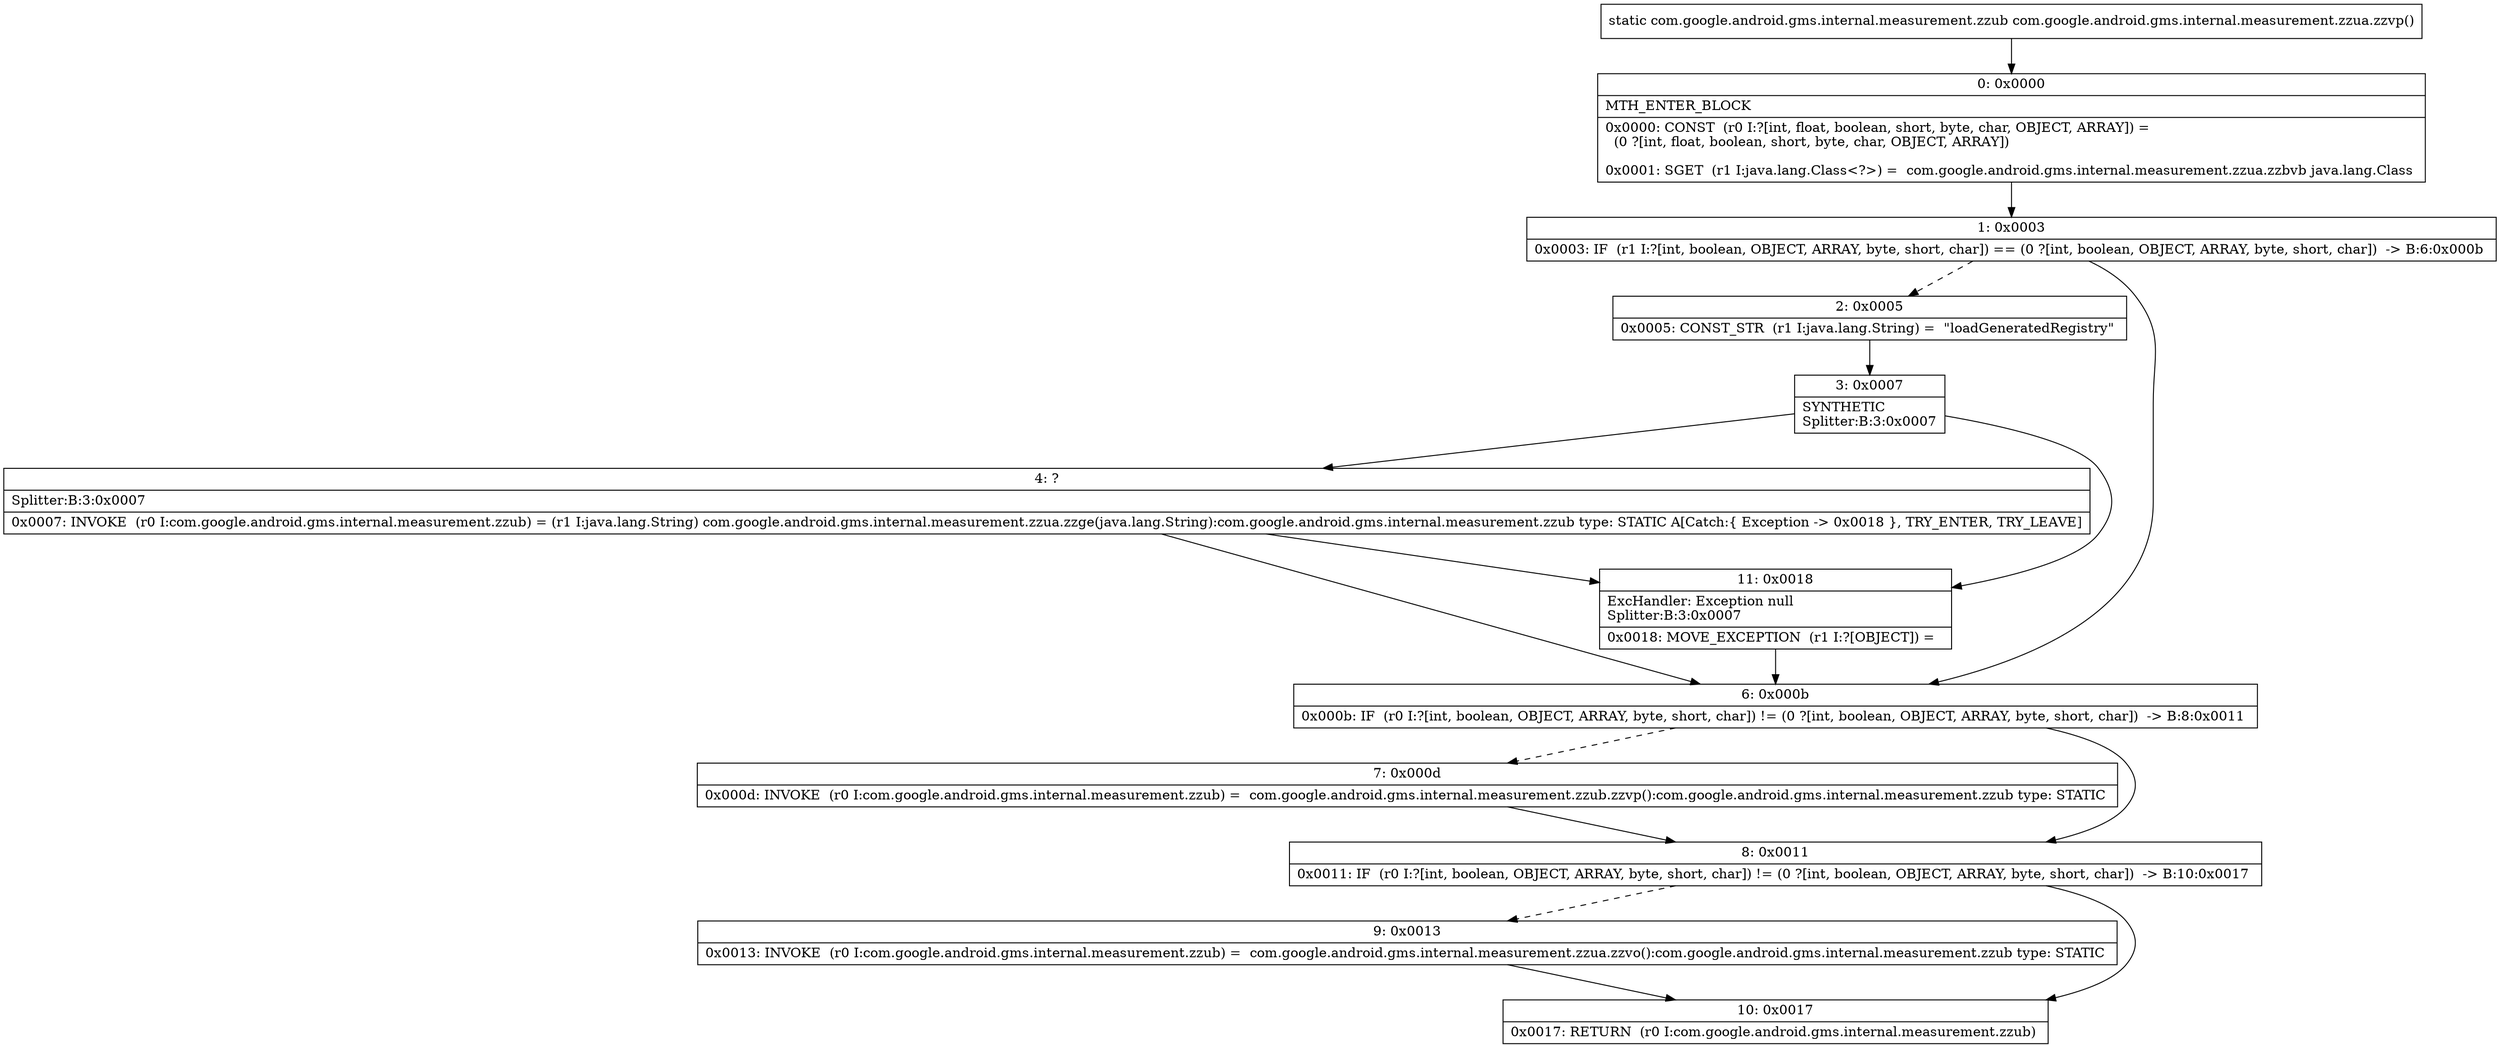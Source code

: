 digraph "CFG forcom.google.android.gms.internal.measurement.zzua.zzvp()Lcom\/google\/android\/gms\/internal\/measurement\/zzub;" {
Node_0 [shape=record,label="{0\:\ 0x0000|MTH_ENTER_BLOCK\l|0x0000: CONST  (r0 I:?[int, float, boolean, short, byte, char, OBJECT, ARRAY]) = \l  (0 ?[int, float, boolean, short, byte, char, OBJECT, ARRAY])\l \l0x0001: SGET  (r1 I:java.lang.Class\<?\>) =  com.google.android.gms.internal.measurement.zzua.zzbvb java.lang.Class \l}"];
Node_1 [shape=record,label="{1\:\ 0x0003|0x0003: IF  (r1 I:?[int, boolean, OBJECT, ARRAY, byte, short, char]) == (0 ?[int, boolean, OBJECT, ARRAY, byte, short, char])  \-\> B:6:0x000b \l}"];
Node_2 [shape=record,label="{2\:\ 0x0005|0x0005: CONST_STR  (r1 I:java.lang.String) =  \"loadGeneratedRegistry\" \l}"];
Node_3 [shape=record,label="{3\:\ 0x0007|SYNTHETIC\lSplitter:B:3:0x0007\l}"];
Node_4 [shape=record,label="{4\:\ ?|Splitter:B:3:0x0007\l|0x0007: INVOKE  (r0 I:com.google.android.gms.internal.measurement.zzub) = (r1 I:java.lang.String) com.google.android.gms.internal.measurement.zzua.zzge(java.lang.String):com.google.android.gms.internal.measurement.zzub type: STATIC A[Catch:\{ Exception \-\> 0x0018 \}, TRY_ENTER, TRY_LEAVE]\l}"];
Node_6 [shape=record,label="{6\:\ 0x000b|0x000b: IF  (r0 I:?[int, boolean, OBJECT, ARRAY, byte, short, char]) != (0 ?[int, boolean, OBJECT, ARRAY, byte, short, char])  \-\> B:8:0x0011 \l}"];
Node_7 [shape=record,label="{7\:\ 0x000d|0x000d: INVOKE  (r0 I:com.google.android.gms.internal.measurement.zzub) =  com.google.android.gms.internal.measurement.zzub.zzvp():com.google.android.gms.internal.measurement.zzub type: STATIC \l}"];
Node_8 [shape=record,label="{8\:\ 0x0011|0x0011: IF  (r0 I:?[int, boolean, OBJECT, ARRAY, byte, short, char]) != (0 ?[int, boolean, OBJECT, ARRAY, byte, short, char])  \-\> B:10:0x0017 \l}"];
Node_9 [shape=record,label="{9\:\ 0x0013|0x0013: INVOKE  (r0 I:com.google.android.gms.internal.measurement.zzub) =  com.google.android.gms.internal.measurement.zzua.zzvo():com.google.android.gms.internal.measurement.zzub type: STATIC \l}"];
Node_10 [shape=record,label="{10\:\ 0x0017|0x0017: RETURN  (r0 I:com.google.android.gms.internal.measurement.zzub) \l}"];
Node_11 [shape=record,label="{11\:\ 0x0018|ExcHandler: Exception null\lSplitter:B:3:0x0007\l|0x0018: MOVE_EXCEPTION  (r1 I:?[OBJECT]) =  \l}"];
MethodNode[shape=record,label="{static com.google.android.gms.internal.measurement.zzub com.google.android.gms.internal.measurement.zzua.zzvp() }"];
MethodNode -> Node_0;
Node_0 -> Node_1;
Node_1 -> Node_2[style=dashed];
Node_1 -> Node_6;
Node_2 -> Node_3;
Node_3 -> Node_4;
Node_3 -> Node_11;
Node_4 -> Node_11;
Node_4 -> Node_6;
Node_6 -> Node_7[style=dashed];
Node_6 -> Node_8;
Node_7 -> Node_8;
Node_8 -> Node_9[style=dashed];
Node_8 -> Node_10;
Node_9 -> Node_10;
Node_11 -> Node_6;
}

